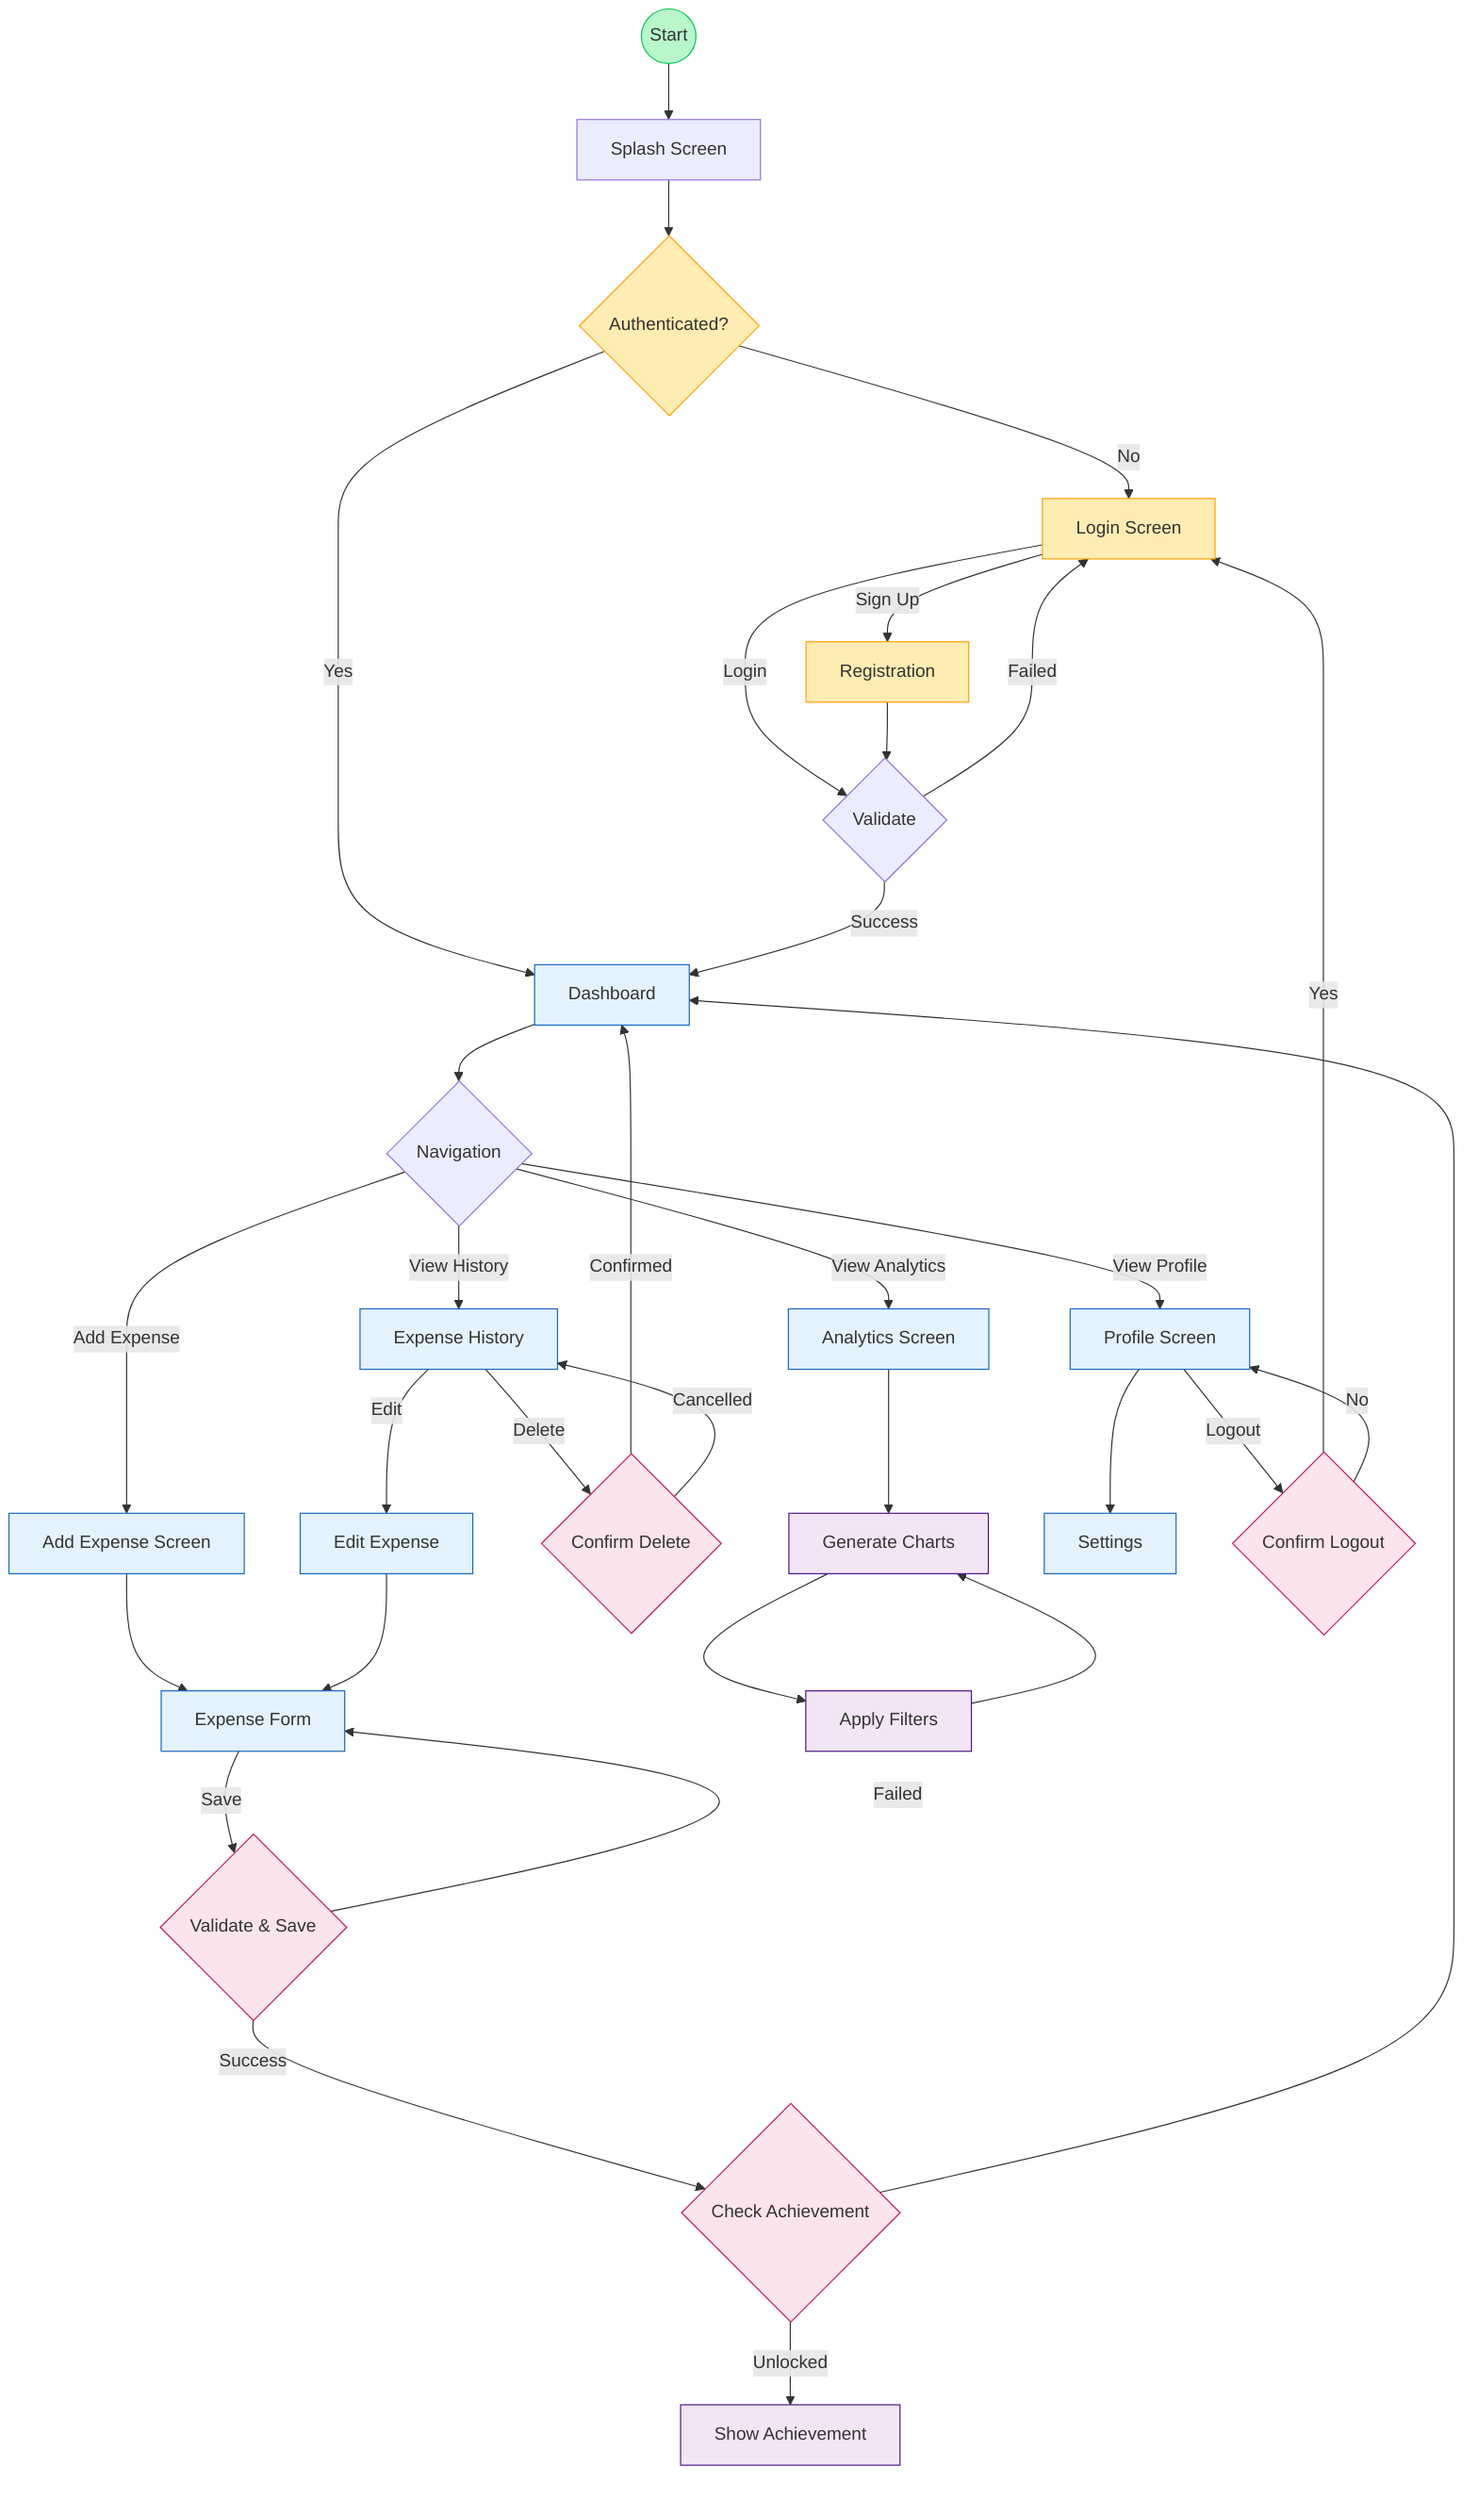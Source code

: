 graph TB
    START((Start)) --> SPLASH[Splash Screen]
    
    SPLASH --> AUTH{Authenticated?}
    
    AUTH -->|No| LOGIN[Login Screen]
    AUTH -->|Yes| DASH[Dashboard]
    
    LOGIN -->|Sign Up| REG[Registration]
    LOGIN -->|Login| VALID{Validate}
    REG --> VALID
    
    VALID -->|Failed| LOGIN
    VALID -->|Success| DASH
    
    DASH --> NAV{Navigation}
    
    NAV -->|Add Expense| ADD[Add Expense Screen]
    NAV -->|View History| HIST[Expense History]
    NAV -->|View Analytics| ANAL[Analytics Screen]
    NAV -->|View Profile| PROF[Profile Screen]
    
    ADD --> FORM[Expense Form]
    FORM -->|Save| SAVE{Validate & Save}
    SAVE -->|Success| ACH{Check Achievement}
    SAVE -->|Failed| FORM
    
    ACH -->|Unlocked| NOTIF[Show Achievement]
    ACH --> DASH
    
    HIST -->|Edit| EDIT[Edit Expense]
    HIST -->|Delete| DEL{Confirm Delete}
    
    EDIT --> FORM
    DEL -->|Confirmed| DASH
    DEL -->|Cancelled| HIST
    
    ANAL --> CHART[Generate Charts]
    CHART --> FILTER[Apply Filters]
    FILTER --> CHART
    
    PROF --> SETTINGS[Settings]
    PROF -->|Logout| LOGOUT{Confirm Logout}
    
    LOGOUT -->|Yes| LOGIN
    LOGOUT -->|No| PROF
    
    classDef start fill:#b9f6ca,stroke:#00c853
    classDef auth fill:#ffecb3,stroke:#ffa000
    classDef screens fill:#e3f2fd,stroke:#1565c0
    classDef actions fill:#f3e5f5,stroke:#4a148c
    classDef decision fill:#fce4ec,stroke:#c2185b
    
    class START start
    class LOGIN,REG,AUTH auth
    class DASH,ADD,HIST,ANAL,PROF,FORM,EDIT,SETTINGS screens
    class SAVE,ACH,DEL,LOGOUT decision
    class NOTIF,CHART,FILTER actions